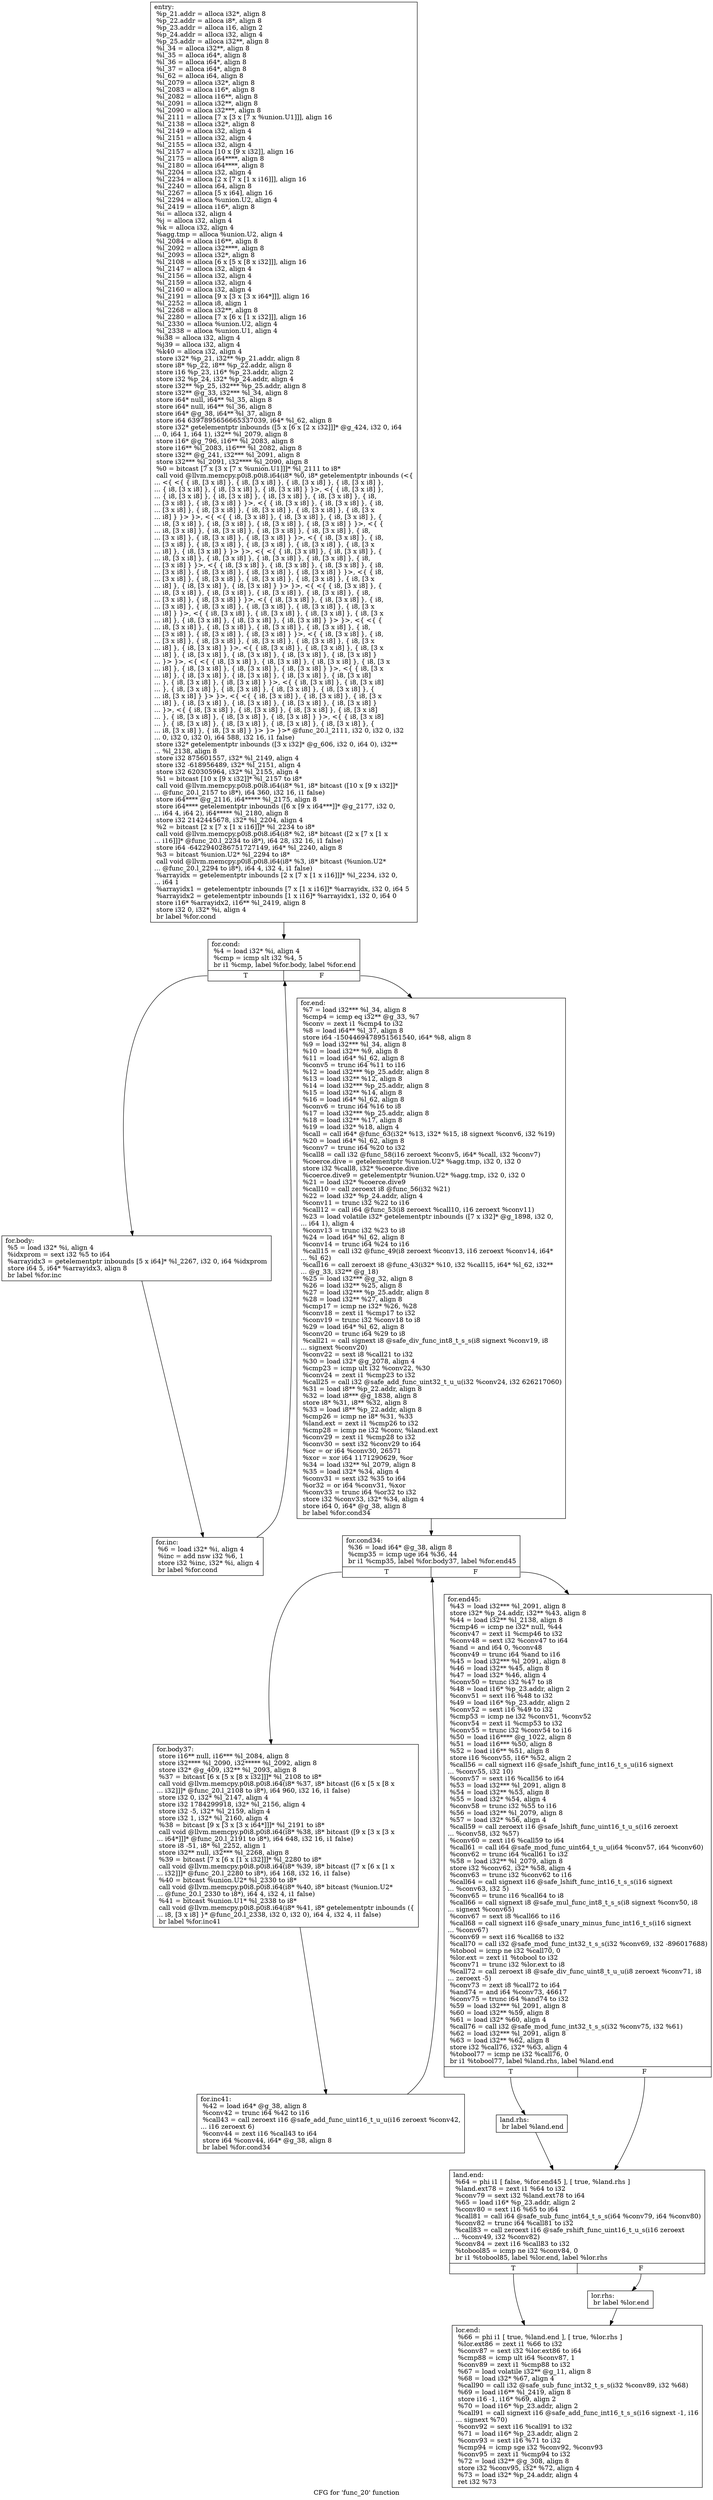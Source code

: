 digraph "CFG for 'func_20' function" {
	label="CFG for 'func_20' function";

	Node0xa8fa320 [shape=record,label="{entry:\l  %p_21.addr = alloca i32*, align 8\l  %p_22.addr = alloca i8*, align 8\l  %p_23.addr = alloca i16, align 2\l  %p_24.addr = alloca i32, align 4\l  %p_25.addr = alloca i32**, align 8\l  %l_34 = alloca i32**, align 8\l  %l_35 = alloca i64*, align 8\l  %l_36 = alloca i64*, align 8\l  %l_37 = alloca i64*, align 8\l  %l_62 = alloca i64, align 8\l  %l_2079 = alloca i32*, align 8\l  %l_2083 = alloca i16*, align 8\l  %l_2082 = alloca i16**, align 8\l  %l_2091 = alloca i32**, align 8\l  %l_2090 = alloca i32***, align 8\l  %l_2111 = alloca [7 x [3 x [7 x %union.U1]]], align 16\l  %l_2138 = alloca i32*, align 8\l  %l_2149 = alloca i32, align 4\l  %l_2151 = alloca i32, align 4\l  %l_2155 = alloca i32, align 4\l  %l_2157 = alloca [10 x [9 x i32]], align 16\l  %l_2175 = alloca i64****, align 8\l  %l_2180 = alloca i64****, align 8\l  %l_2204 = alloca i32, align 4\l  %l_2234 = alloca [2 x [7 x [1 x i16]]], align 16\l  %l_2240 = alloca i64, align 8\l  %l_2267 = alloca [5 x i64], align 16\l  %l_2294 = alloca %union.U2, align 4\l  %l_2419 = alloca i16*, align 8\l  %i = alloca i32, align 4\l  %j = alloca i32, align 4\l  %k = alloca i32, align 4\l  %agg.tmp = alloca %union.U2, align 4\l  %l_2084 = alloca i16**, align 8\l  %l_2092 = alloca i32****, align 8\l  %l_2093 = alloca i32*, align 8\l  %l_2108 = alloca [6 x [5 x [8 x i32]]], align 16\l  %l_2147 = alloca i32, align 4\l  %l_2156 = alloca i32, align 4\l  %l_2159 = alloca i32, align 4\l  %l_2160 = alloca i32, align 4\l  %l_2191 = alloca [9 x [3 x [3 x i64*]]], align 16\l  %l_2252 = alloca i8, align 1\l  %l_2268 = alloca i32**, align 8\l  %l_2280 = alloca [7 x [6 x [1 x i32]]], align 16\l  %l_2330 = alloca %union.U2, align 4\l  %l_2338 = alloca %union.U1, align 4\l  %i38 = alloca i32, align 4\l  %j39 = alloca i32, align 4\l  %k40 = alloca i32, align 4\l  store i32* %p_21, i32** %p_21.addr, align 8\l  store i8* %p_22, i8** %p_22.addr, align 8\l  store i16 %p_23, i16* %p_23.addr, align 2\l  store i32 %p_24, i32* %p_24.addr, align 4\l  store i32** %p_25, i32*** %p_25.addr, align 8\l  store i32** @g_33, i32*** %l_34, align 8\l  store i64* null, i64** %l_35, align 8\l  store i64* null, i64** %l_36, align 8\l  store i64* @g_38, i64** %l_37, align 8\l  store i64 6397895656665337039, i64* %l_62, align 8\l  store i32* getelementptr inbounds ([5 x [6 x [2 x i32]]]* @g_424, i32 0, i64\l... 0, i64 1, i64 1), i32** %l_2079, align 8\l  store i16* @g_796, i16** %l_2083, align 8\l  store i16** %l_2083, i16*** %l_2082, align 8\l  store i32** @g_241, i32*** %l_2091, align 8\l  store i32*** %l_2091, i32**** %l_2090, align 8\l  %0 = bitcast [7 x [3 x [7 x %union.U1]]]* %l_2111 to i8*\l  call void @llvm.memcpy.p0i8.p0i8.i64(i8* %0, i8* getelementptr inbounds (\<\{\l... \<\{ \<\{ \{ i8, [3 x i8] \}, \{ i8, [3 x i8] \}, \{ i8, [3 x i8] \}, \{ i8, [3 x i8] \},\l... \{ i8, [3 x i8] \}, \{ i8, [3 x i8] \}, \{ i8, [3 x i8] \} \}\>, \<\{ \{ i8, [3 x i8] \},\l... \{ i8, [3 x i8] \}, \{ i8, [3 x i8] \}, \{ i8, [3 x i8] \}, \{ i8, [3 x i8] \}, \{ i8,\l... [3 x i8] \}, \{ i8, [3 x i8] \} \}\>, \<\{ \{ i8, [3 x i8] \}, \{ i8, [3 x i8] \}, \{ i8,\l... [3 x i8] \}, \{ i8, [3 x i8] \}, \{ i8, [3 x i8] \}, \{ i8, [3 x i8] \}, \{ i8, [3 x\l... i8] \} \}\> \}\>, \<\{ \<\{ \{ i8, [3 x i8] \}, \{ i8, [3 x i8] \}, \{ i8, [3 x i8] \}, \{\l... i8, [3 x i8] \}, \{ i8, [3 x i8] \}, \{ i8, [3 x i8] \}, \{ i8, [3 x i8] \} \}\>, \<\{ \{\l... i8, [3 x i8] \}, \{ i8, [3 x i8] \}, \{ i8, [3 x i8] \}, \{ i8, [3 x i8] \}, \{ i8,\l... [3 x i8] \}, \{ i8, [3 x i8] \}, \{ i8, [3 x i8] \} \}\>, \<\{ \{ i8, [3 x i8] \}, \{ i8,\l... [3 x i8] \}, \{ i8, [3 x i8] \}, \{ i8, [3 x i8] \}, \{ i8, [3 x i8] \}, \{ i8, [3 x\l... i8] \}, \{ i8, [3 x i8] \} \}\> \}\>, \<\{ \<\{ \{ i8, [3 x i8] \}, \{ i8, [3 x i8] \}, \{\l... i8, [3 x i8] \}, \{ i8, [3 x i8] \}, \{ i8, [3 x i8] \}, \{ i8, [3 x i8] \}, \{ i8,\l... [3 x i8] \} \}\>, \<\{ \{ i8, [3 x i8] \}, \{ i8, [3 x i8] \}, \{ i8, [3 x i8] \}, \{ i8,\l... [3 x i8] \}, \{ i8, [3 x i8] \}, \{ i8, [3 x i8] \}, \{ i8, [3 x i8] \} \}\>, \<\{ \{ i8,\l... [3 x i8] \}, \{ i8, [3 x i8] \}, \{ i8, [3 x i8] \}, \{ i8, [3 x i8] \}, \{ i8, [3 x\l... i8] \}, \{ i8, [3 x i8] \}, \{ i8, [3 x i8] \} \}\> \}\>, \<\{ \<\{ \{ i8, [3 x i8] \}, \{\l... i8, [3 x i8] \}, \{ i8, [3 x i8] \}, \{ i8, [3 x i8] \}, \{ i8, [3 x i8] \}, \{ i8,\l... [3 x i8] \}, \{ i8, [3 x i8] \} \}\>, \<\{ \{ i8, [3 x i8] \}, \{ i8, [3 x i8] \}, \{ i8,\l... [3 x i8] \}, \{ i8, [3 x i8] \}, \{ i8, [3 x i8] \}, \{ i8, [3 x i8] \}, \{ i8, [3 x\l... i8] \} \}\>, \<\{ \{ i8, [3 x i8] \}, \{ i8, [3 x i8] \}, \{ i8, [3 x i8] \}, \{ i8, [3 x\l... i8] \}, \{ i8, [3 x i8] \}, \{ i8, [3 x i8] \}, \{ i8, [3 x i8] \} \}\> \}\>, \<\{ \<\{ \{\l... i8, [3 x i8] \}, \{ i8, [3 x i8] \}, \{ i8, [3 x i8] \}, \{ i8, [3 x i8] \}, \{ i8,\l... [3 x i8] \}, \{ i8, [3 x i8] \}, \{ i8, [3 x i8] \} \}\>, \<\{ \{ i8, [3 x i8] \}, \{ i8,\l... [3 x i8] \}, \{ i8, [3 x i8] \}, \{ i8, [3 x i8] \}, \{ i8, [3 x i8] \}, \{ i8, [3 x\l... i8] \}, \{ i8, [3 x i8] \} \}\>, \<\{ \{ i8, [3 x i8] \}, \{ i8, [3 x i8] \}, \{ i8, [3 x\l... i8] \}, \{ i8, [3 x i8] \}, \{ i8, [3 x i8] \}, \{ i8, [3 x i8] \}, \{ i8, [3 x i8] \}\l... \}\> \}\>, \<\{ \<\{ \{ i8, [3 x i8] \}, \{ i8, [3 x i8] \}, \{ i8, [3 x i8] \}, \{ i8, [3 x\l... i8] \}, \{ i8, [3 x i8] \}, \{ i8, [3 x i8] \}, \{ i8, [3 x i8] \} \}\>, \<\{ \{ i8, [3 x\l... i8] \}, \{ i8, [3 x i8] \}, \{ i8, [3 x i8] \}, \{ i8, [3 x i8] \}, \{ i8, [3 x i8]\l... \}, \{ i8, [3 x i8] \}, \{ i8, [3 x i8] \} \}\>, \<\{ \{ i8, [3 x i8] \}, \{ i8, [3 x i8]\l... \}, \{ i8, [3 x i8] \}, \{ i8, [3 x i8] \}, \{ i8, [3 x i8] \}, \{ i8, [3 x i8] \}, \{\l... i8, [3 x i8] \} \}\> \}\>, \<\{ \<\{ \{ i8, [3 x i8] \}, \{ i8, [3 x i8] \}, \{ i8, [3 x\l... i8] \}, \{ i8, [3 x i8] \}, \{ i8, [3 x i8] \}, \{ i8, [3 x i8] \}, \{ i8, [3 x i8] \}\l... \}\>, \<\{ \{ i8, [3 x i8] \}, \{ i8, [3 x i8] \}, \{ i8, [3 x i8] \}, \{ i8, [3 x i8]\l... \}, \{ i8, [3 x i8] \}, \{ i8, [3 x i8] \}, \{ i8, [3 x i8] \} \}\>, \<\{ \{ i8, [3 x i8]\l... \}, \{ i8, [3 x i8] \}, \{ i8, [3 x i8] \}, \{ i8, [3 x i8] \}, \{ i8, [3 x i8] \}, \{\l... i8, [3 x i8] \}, \{ i8, [3 x i8] \} \}\> \}\> \}\>* @func_20.l_2111, i32 0, i32 0, i32\l... 0, i32 0, i32 0), i64 588, i32 16, i1 false)\l  store i32* getelementptr inbounds ([3 x i32]* @g_606, i32 0, i64 0), i32**\l... %l_2138, align 8\l  store i32 875601557, i32* %l_2149, align 4\l  store i32 -618956489, i32* %l_2151, align 4\l  store i32 620305964, i32* %l_2155, align 4\l  %1 = bitcast [10 x [9 x i32]]* %l_2157 to i8*\l  call void @llvm.memcpy.p0i8.p0i8.i64(i8* %1, i8* bitcast ([10 x [9 x i32]]*\l... @func_20.l_2157 to i8*), i64 360, i32 16, i1 false)\l  store i64**** @g_2116, i64***** %l_2175, align 8\l  store i64**** getelementptr inbounds ([6 x [9 x i64***]]* @g_2177, i32 0,\l... i64 4, i64 2), i64***** %l_2180, align 8\l  store i32 2142445678, i32* %l_2204, align 4\l  %2 = bitcast [2 x [7 x [1 x i16]]]* %l_2234 to i8*\l  call void @llvm.memcpy.p0i8.p0i8.i64(i8* %2, i8* bitcast ([2 x [7 x [1 x\l... i16]]]* @func_20.l_2234 to i8*), i64 28, i32 16, i1 false)\l  store i64 -6422940286751727149, i64* %l_2240, align 8\l  %3 = bitcast %union.U2* %l_2294 to i8*\l  call void @llvm.memcpy.p0i8.p0i8.i64(i8* %3, i8* bitcast (%union.U2*\l... @func_20.l_2294 to i8*), i64 4, i32 4, i1 false)\l  %arrayidx = getelementptr inbounds [2 x [7 x [1 x i16]]]* %l_2234, i32 0,\l... i64 1\l  %arrayidx1 = getelementptr inbounds [7 x [1 x i16]]* %arrayidx, i32 0, i64 5\l  %arrayidx2 = getelementptr inbounds [1 x i16]* %arrayidx1, i32 0, i64 0\l  store i16* %arrayidx2, i16** %l_2419, align 8\l  store i32 0, i32* %i, align 4\l  br label %for.cond\l}"];
	Node0xa8fa320 -> Node0xa8fa350;
	Node0xa8fa350 [shape=record,label="{for.cond:                                         \l  %4 = load i32* %i, align 4\l  %cmp = icmp slt i32 %4, 5\l  br i1 %cmp, label %for.body, label %for.end\l|{<s0>T|<s1>F}}"];
	Node0xa8fa350:s0 -> Node0xa8fa380;
	Node0xa8fa350:s1 -> Node0xa8fa3e0;
	Node0xa8fa380 [shape=record,label="{for.body:                                         \l  %5 = load i32* %i, align 4\l  %idxprom = sext i32 %5 to i64\l  %arrayidx3 = getelementptr inbounds [5 x i64]* %l_2267, i32 0, i64 %idxprom\l  store i64 5, i64* %arrayidx3, align 8\l  br label %for.inc\l}"];
	Node0xa8fa380 -> Node0xa8fa3b0;
	Node0xa8fa3b0 [shape=record,label="{for.inc:                                          \l  %6 = load i32* %i, align 4\l  %inc = add nsw i32 %6, 1\l  store i32 %inc, i32* %i, align 4\l  br label %for.cond\l}"];
	Node0xa8fa3b0 -> Node0xa8fa350;
	Node0xa8fa3e0 [shape=record,label="{for.end:                                          \l  %7 = load i32*** %l_34, align 8\l  %cmp4 = icmp eq i32** @g_33, %7\l  %conv = zext i1 %cmp4 to i32\l  %8 = load i64** %l_37, align 8\l  store i64 -1504469478951561540, i64* %8, align 8\l  %9 = load i32*** %l_34, align 8\l  %10 = load i32** %9, align 8\l  %11 = load i64* %l_62, align 8\l  %conv5 = trunc i64 %11 to i16\l  %12 = load i32*** %p_25.addr, align 8\l  %13 = load i32** %12, align 8\l  %14 = load i32*** %p_25.addr, align 8\l  %15 = load i32** %14, align 8\l  %16 = load i64* %l_62, align 8\l  %conv6 = trunc i64 %16 to i8\l  %17 = load i32*** %p_25.addr, align 8\l  %18 = load i32** %17, align 8\l  %19 = load i32* %18, align 4\l  %call = call i64* @func_63(i32* %13, i32* %15, i8 signext %conv6, i32 %19)\l  %20 = load i64* %l_62, align 8\l  %conv7 = trunc i64 %20 to i32\l  %call8 = call i32 @func_58(i16 zeroext %conv5, i64* %call, i32 %conv7)\l  %coerce.dive = getelementptr %union.U2* %agg.tmp, i32 0, i32 0\l  store i32 %call8, i32* %coerce.dive\l  %coerce.dive9 = getelementptr %union.U2* %agg.tmp, i32 0, i32 0\l  %21 = load i32* %coerce.dive9\l  %call10 = call zeroext i8 @func_56(i32 %21)\l  %22 = load i32* %p_24.addr, align 4\l  %conv11 = trunc i32 %22 to i16\l  %call12 = call i64 @func_53(i8 zeroext %call10, i16 zeroext %conv11)\l  %23 = load volatile i32* getelementptr inbounds ([7 x i32]* @g_1898, i32 0,\l... i64 1), align 4\l  %conv13 = trunc i32 %23 to i8\l  %24 = load i64* %l_62, align 8\l  %conv14 = trunc i64 %24 to i16\l  %call15 = call i32 @func_49(i8 zeroext %conv13, i16 zeroext %conv14, i64*\l... %l_62)\l  %call16 = call zeroext i8 @func_43(i32* %10, i32 %call15, i64* %l_62, i32**\l... @g_33, i32** @g_18)\l  %25 = load i32*** @g_32, align 8\l  %26 = load i32** %25, align 8\l  %27 = load i32*** %p_25.addr, align 8\l  %28 = load i32** %27, align 8\l  %cmp17 = icmp ne i32* %26, %28\l  %conv18 = zext i1 %cmp17 to i32\l  %conv19 = trunc i32 %conv18 to i8\l  %29 = load i64* %l_62, align 8\l  %conv20 = trunc i64 %29 to i8\l  %call21 = call signext i8 @safe_div_func_int8_t_s_s(i8 signext %conv19, i8\l... signext %conv20)\l  %conv22 = sext i8 %call21 to i32\l  %30 = load i32* @g_2078, align 4\l  %cmp23 = icmp ult i32 %conv22, %30\l  %conv24 = zext i1 %cmp23 to i32\l  %call25 = call i32 @safe_add_func_uint32_t_u_u(i32 %conv24, i32 626217060)\l  %31 = load i8** %p_22.addr, align 8\l  %32 = load i8*** @g_1838, align 8\l  store i8* %31, i8** %32, align 8\l  %33 = load i8** %p_22.addr, align 8\l  %cmp26 = icmp ne i8* %31, %33\l  %land.ext = zext i1 %cmp26 to i32\l  %cmp28 = icmp ne i32 %conv, %land.ext\l  %conv29 = zext i1 %cmp28 to i32\l  %conv30 = sext i32 %conv29 to i64\l  %or = or i64 %conv30, 26571\l  %xor = xor i64 1171290629, %or\l  %34 = load i32** %l_2079, align 8\l  %35 = load i32* %34, align 4\l  %conv31 = sext i32 %35 to i64\l  %or32 = or i64 %conv31, %xor\l  %conv33 = trunc i64 %or32 to i32\l  store i32 %conv33, i32* %34, align 4\l  store i64 0, i64* @g_38, align 8\l  br label %for.cond34\l}"];
	Node0xa8fa3e0 -> Node0xa8fa410;
	Node0xa8fa410 [shape=record,label="{for.cond34:                                       \l  %36 = load i64* @g_38, align 8\l  %cmp35 = icmp uge i64 %36, 44\l  br i1 %cmp35, label %for.body37, label %for.end45\l|{<s0>T|<s1>F}}"];
	Node0xa8fa410:s0 -> Node0xa8fa440;
	Node0xa8fa410:s1 -> Node0xa8fa4a0;
	Node0xa8fa440 [shape=record,label="{for.body37:                                       \l  store i16** null, i16*** %l_2084, align 8\l  store i32**** %l_2090, i32***** %l_2092, align 8\l  store i32* @g_409, i32** %l_2093, align 8\l  %37 = bitcast [6 x [5 x [8 x i32]]]* %l_2108 to i8*\l  call void @llvm.memcpy.p0i8.p0i8.i64(i8* %37, i8* bitcast ([6 x [5 x [8 x\l... i32]]]* @func_20.l_2108 to i8*), i64 960, i32 16, i1 false)\l  store i32 0, i32* %l_2147, align 4\l  store i32 1784299918, i32* %l_2156, align 4\l  store i32 -5, i32* %l_2159, align 4\l  store i32 1, i32* %l_2160, align 4\l  %38 = bitcast [9 x [3 x [3 x i64*]]]* %l_2191 to i8*\l  call void @llvm.memcpy.p0i8.p0i8.i64(i8* %38, i8* bitcast ([9 x [3 x [3 x\l... i64*]]]* @func_20.l_2191 to i8*), i64 648, i32 16, i1 false)\l  store i8 -51, i8* %l_2252, align 1\l  store i32** null, i32*** %l_2268, align 8\l  %39 = bitcast [7 x [6 x [1 x i32]]]* %l_2280 to i8*\l  call void @llvm.memcpy.p0i8.p0i8.i64(i8* %39, i8* bitcast ([7 x [6 x [1 x\l... i32]]]* @func_20.l_2280 to i8*), i64 168, i32 16, i1 false)\l  %40 = bitcast %union.U2* %l_2330 to i8*\l  call void @llvm.memcpy.p0i8.p0i8.i64(i8* %40, i8* bitcast (%union.U2*\l... @func_20.l_2330 to i8*), i64 4, i32 4, i1 false)\l  %41 = bitcast %union.U1* %l_2338 to i8*\l  call void @llvm.memcpy.p0i8.p0i8.i64(i8* %41, i8* getelementptr inbounds (\{\l... i8, [3 x i8] \}* @func_20.l_2338, i32 0, i32 0), i64 4, i32 4, i1 false)\l  br label %for.inc41\l}"];
	Node0xa8fa440 -> Node0xa8fa470;
	Node0xa8fa470 [shape=record,label="{for.inc41:                                        \l  %42 = load i64* @g_38, align 8\l  %conv42 = trunc i64 %42 to i16\l  %call43 = call zeroext i16 @safe_add_func_uint16_t_u_u(i16 zeroext %conv42,\l... i16 zeroext 6)\l  %conv44 = zext i16 %call43 to i64\l  store i64 %conv44, i64* @g_38, align 8\l  br label %for.cond34\l}"];
	Node0xa8fa470 -> Node0xa8fa410;
	Node0xa8fa4a0 [shape=record,label="{for.end45:                                        \l  %43 = load i32*** %l_2091, align 8\l  store i32* %p_24.addr, i32** %43, align 8\l  %44 = load i32** %l_2138, align 8\l  %cmp46 = icmp ne i32* null, %44\l  %conv47 = zext i1 %cmp46 to i32\l  %conv48 = sext i32 %conv47 to i64\l  %and = and i64 0, %conv48\l  %conv49 = trunc i64 %and to i16\l  %45 = load i32*** %l_2091, align 8\l  %46 = load i32** %45, align 8\l  %47 = load i32* %46, align 4\l  %conv50 = trunc i32 %47 to i8\l  %48 = load i16* %p_23.addr, align 2\l  %conv51 = sext i16 %48 to i32\l  %49 = load i16* %p_23.addr, align 2\l  %conv52 = sext i16 %49 to i32\l  %cmp53 = icmp ne i32 %conv51, %conv52\l  %conv54 = zext i1 %cmp53 to i32\l  %conv55 = trunc i32 %conv54 to i16\l  %50 = load i16**** @g_1022, align 8\l  %51 = load i16*** %50, align 8\l  %52 = load i16** %51, align 8\l  store i16 %conv55, i16* %52, align 2\l  %call56 = call signext i16 @safe_lshift_func_int16_t_s_u(i16 signext\l... %conv55, i32 10)\l  %conv57 = sext i16 %call56 to i64\l  %53 = load i32*** %l_2091, align 8\l  %54 = load i32** %53, align 8\l  %55 = load i32* %54, align 4\l  %conv58 = trunc i32 %55 to i16\l  %56 = load i32** %l_2079, align 8\l  %57 = load i32* %56, align 4\l  %call59 = call zeroext i16 @safe_lshift_func_uint16_t_u_s(i16 zeroext\l... %conv58, i32 %57)\l  %conv60 = zext i16 %call59 to i64\l  %call61 = call i64 @safe_mod_func_uint64_t_u_u(i64 %conv57, i64 %conv60)\l  %conv62 = trunc i64 %call61 to i32\l  %58 = load i32** %l_2079, align 8\l  store i32 %conv62, i32* %58, align 4\l  %conv63 = trunc i32 %conv62 to i16\l  %call64 = call signext i16 @safe_lshift_func_int16_t_s_s(i16 signext\l... %conv63, i32 5)\l  %conv65 = trunc i16 %call64 to i8\l  %call66 = call signext i8 @safe_mul_func_int8_t_s_s(i8 signext %conv50, i8\l... signext %conv65)\l  %conv67 = sext i8 %call66 to i16\l  %call68 = call signext i16 @safe_unary_minus_func_int16_t_s(i16 signext\l... %conv67)\l  %conv69 = sext i16 %call68 to i32\l  %call70 = call i32 @safe_mod_func_int32_t_s_s(i32 %conv69, i32 -896017688)\l  %tobool = icmp ne i32 %call70, 0\l  %lor.ext = zext i1 %tobool to i32\l  %conv71 = trunc i32 %lor.ext to i8\l  %call72 = call zeroext i8 @safe_div_func_uint8_t_u_u(i8 zeroext %conv71, i8\l... zeroext -5)\l  %conv73 = zext i8 %call72 to i64\l  %and74 = and i64 %conv73, 46617\l  %conv75 = trunc i64 %and74 to i32\l  %59 = load i32*** %l_2091, align 8\l  %60 = load i32** %59, align 8\l  %61 = load i32* %60, align 4\l  %call76 = call i32 @safe_mod_func_int32_t_s_s(i32 %conv75, i32 %61)\l  %62 = load i32*** %l_2091, align 8\l  %63 = load i32** %62, align 8\l  store i32 %call76, i32* %63, align 4\l  %tobool77 = icmp ne i32 %call76, 0\l  br i1 %tobool77, label %land.rhs, label %land.end\l|{<s0>T|<s1>F}}"];
	Node0xa8fa4a0:s0 -> Node0xa8fa4d0;
	Node0xa8fa4a0:s1 -> Node0xa8fa500;
	Node0xa8fa4d0 [shape=record,label="{land.rhs:                                         \l  br label %land.end\l}"];
	Node0xa8fa4d0 -> Node0xa8fa500;
	Node0xa8fa500 [shape=record,label="{land.end:                                         \l  %64 = phi i1 [ false, %for.end45 ], [ true, %land.rhs ]\l  %land.ext78 = zext i1 %64 to i32\l  %conv79 = sext i32 %land.ext78 to i64\l  %65 = load i16* %p_23.addr, align 2\l  %conv80 = sext i16 %65 to i64\l  %call81 = call i64 @safe_sub_func_int64_t_s_s(i64 %conv79, i64 %conv80)\l  %conv82 = trunc i64 %call81 to i32\l  %call83 = call zeroext i16 @safe_rshift_func_uint16_t_u_s(i16 zeroext\l... %conv49, i32 %conv82)\l  %conv84 = zext i16 %call83 to i32\l  %tobool85 = icmp ne i32 %conv84, 0\l  br i1 %tobool85, label %lor.end, label %lor.rhs\l|{<s0>T|<s1>F}}"];
	Node0xa8fa500:s0 -> Node0xa8fa560;
	Node0xa8fa500:s1 -> Node0xa8fa530;
	Node0xa8fa530 [shape=record,label="{lor.rhs:                                          \l  br label %lor.end\l}"];
	Node0xa8fa530 -> Node0xa8fa560;
	Node0xa8fa560 [shape=record,label="{lor.end:                                          \l  %66 = phi i1 [ true, %land.end ], [ true, %lor.rhs ]\l  %lor.ext86 = zext i1 %66 to i32\l  %conv87 = sext i32 %lor.ext86 to i64\l  %cmp88 = icmp ult i64 %conv87, 1\l  %conv89 = zext i1 %cmp88 to i32\l  %67 = load volatile i32** @g_11, align 8\l  %68 = load i32* %67, align 4\l  %call90 = call i32 @safe_sub_func_int32_t_s_s(i32 %conv89, i32 %68)\l  %69 = load i16** %l_2419, align 8\l  store i16 -1, i16* %69, align 2\l  %70 = load i16* %p_23.addr, align 2\l  %call91 = call signext i16 @safe_add_func_int16_t_s_s(i16 signext -1, i16\l... signext %70)\l  %conv92 = sext i16 %call91 to i32\l  %71 = load i16* %p_23.addr, align 2\l  %conv93 = sext i16 %71 to i32\l  %cmp94 = icmp sge i32 %conv92, %conv93\l  %conv95 = zext i1 %cmp94 to i32\l  %72 = load i32** @g_308, align 8\l  store i32 %conv95, i32* %72, align 4\l  %73 = load i32* %p_24.addr, align 4\l  ret i32 %73\l}"];
}
